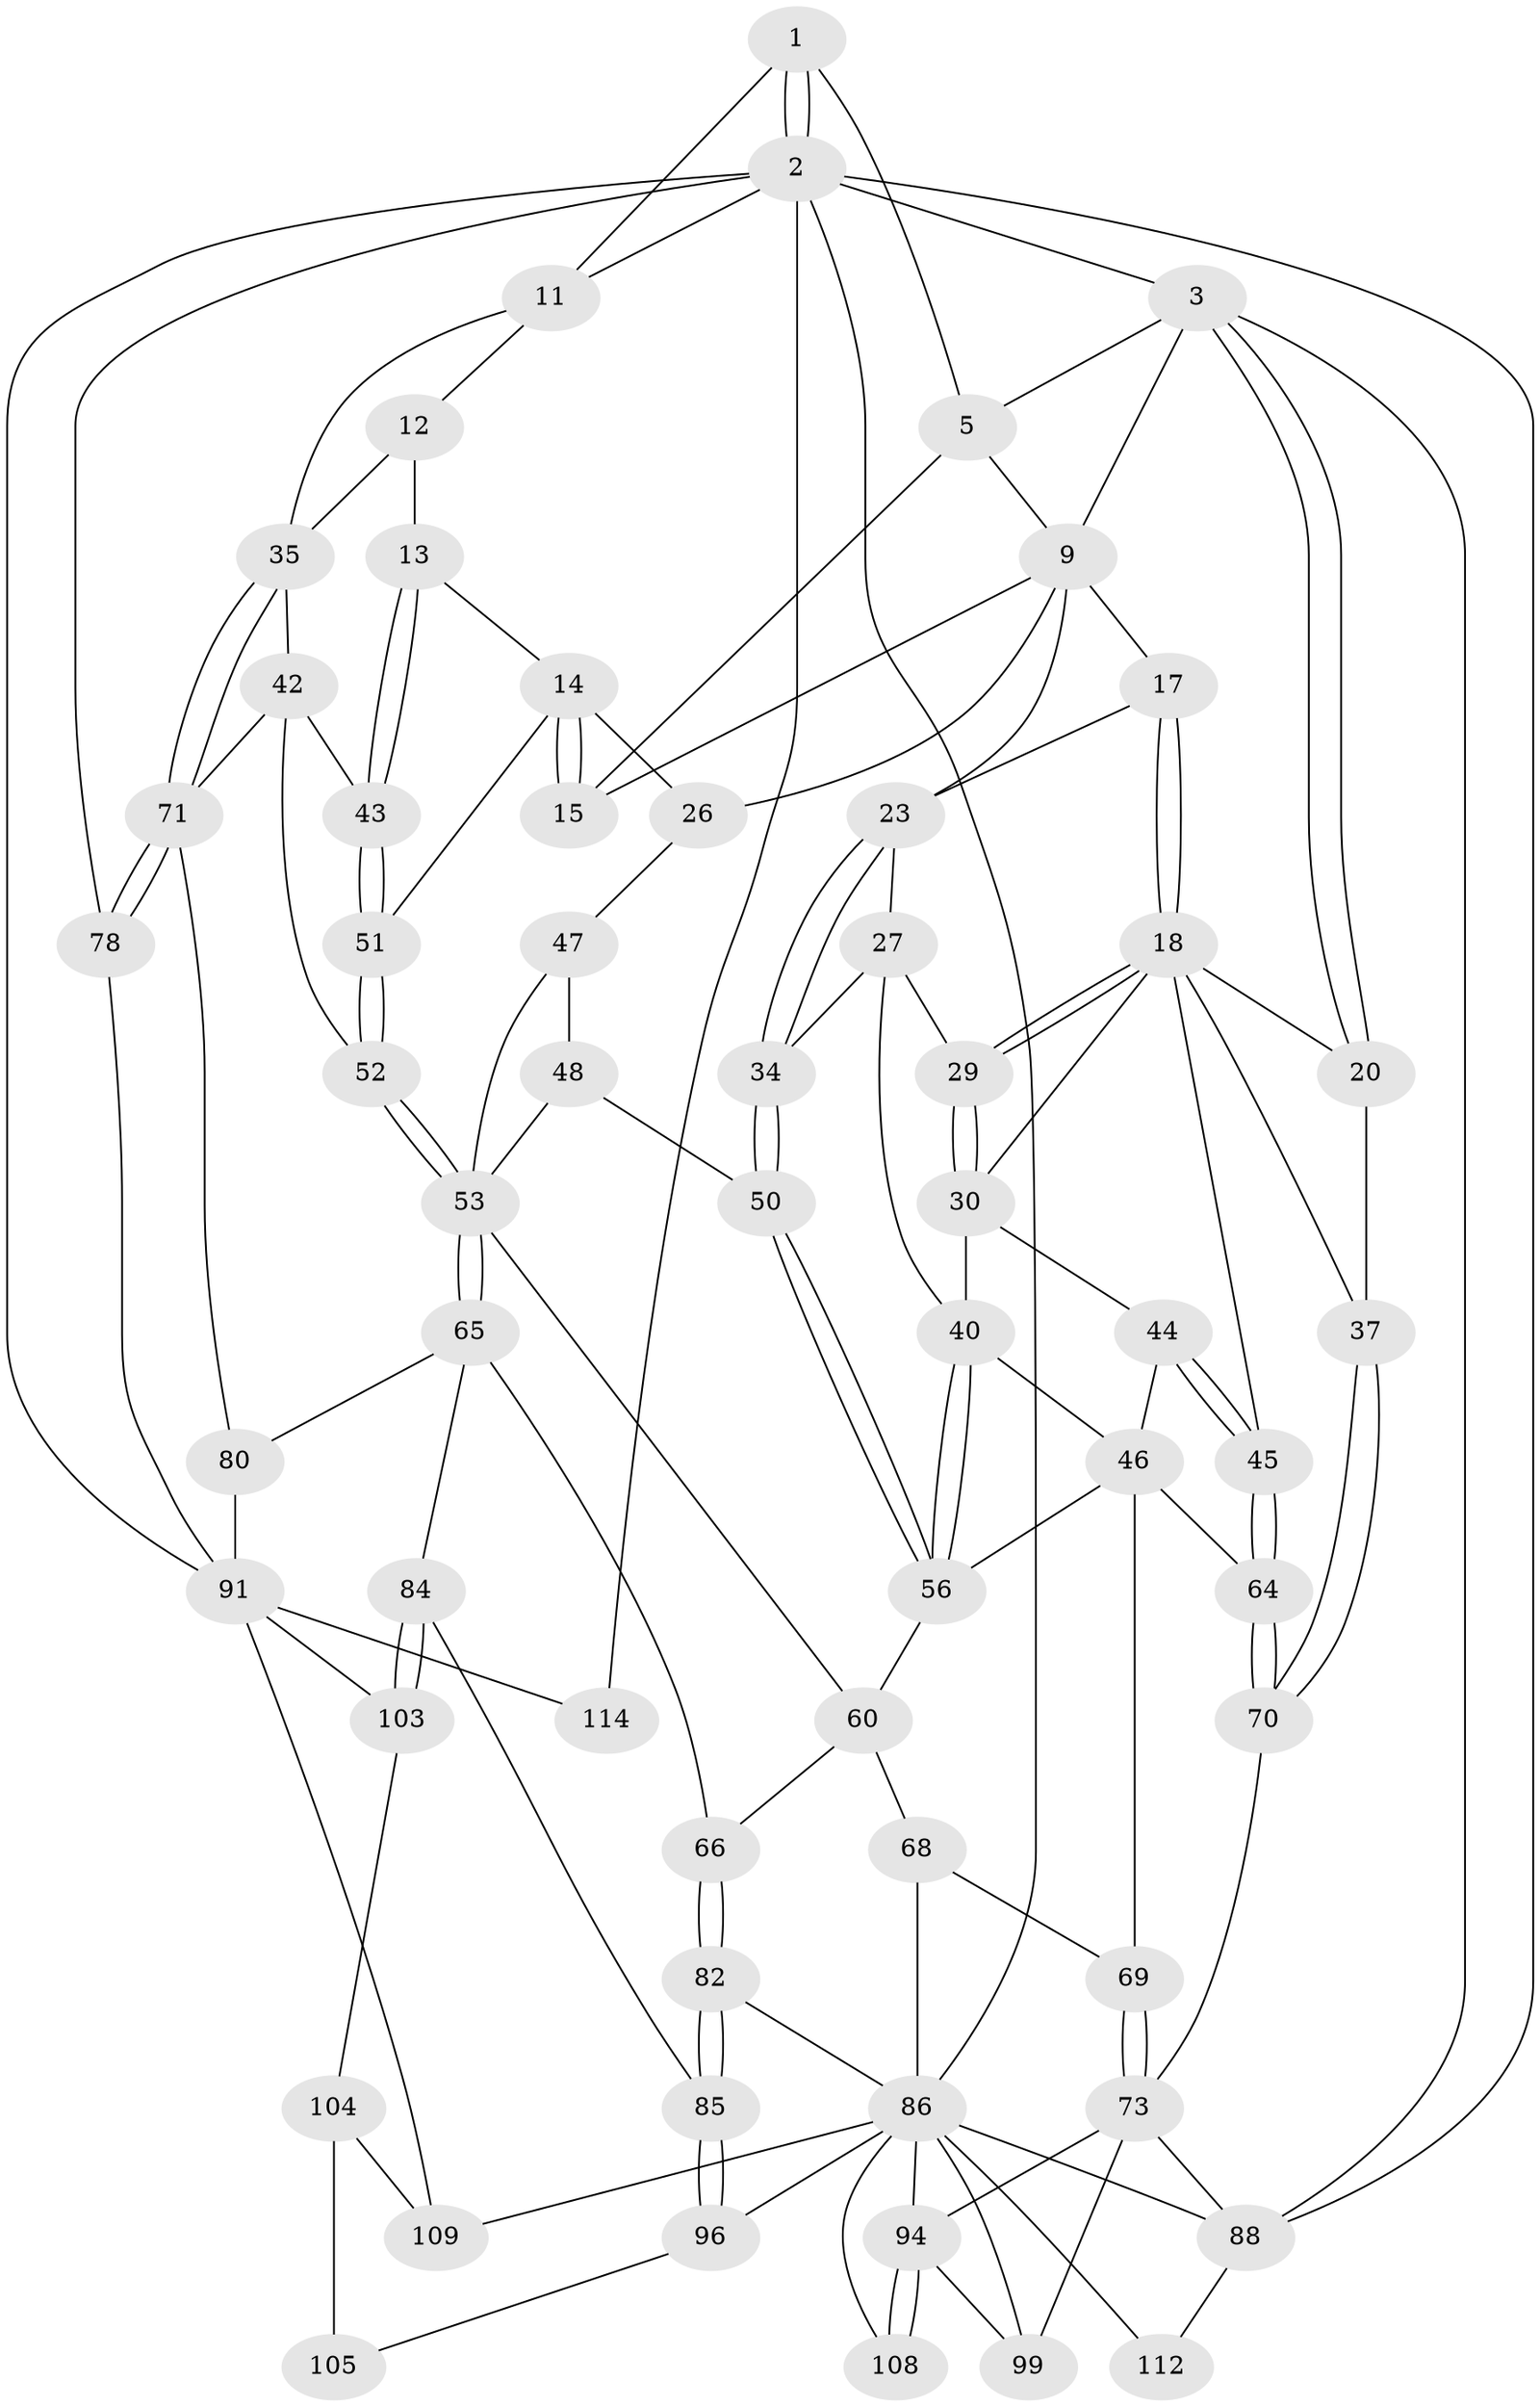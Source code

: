 // original degree distribution, {3: 0.01639344262295082, 6: 0.21311475409836064, 5: 0.5409836065573771, 4: 0.22950819672131148}
// Generated by graph-tools (version 1.1) at 2025/28/03/15/25 16:28:03]
// undirected, 61 vertices, 139 edges
graph export_dot {
graph [start="1"]
  node [color=gray90,style=filled];
  1 [pos="+0.8006155315963243+0",super="+6"];
  2 [pos="+1+0",super="+76"];
  3 [pos="+0+0",super="+4"];
  5 [pos="+0.47074804172660667+0",super="+7"];
  9 [pos="+0.3853505310178969+0.09294225179146942",super="+10+21"];
  11 [pos="+0.7366782438727832+0.12859437380017844",super="+16"];
  12 [pos="+0.7348952160762144+0.16240568294291607"];
  13 [pos="+0.6848695556344898+0.2019126022207387"];
  14 [pos="+0.6385726345095831+0.2284244442812346",super="+25"];
  15 [pos="+0.5822366665767827+0.17848729833792673"];
  17 [pos="+0.16602656033239102+0.14967877527604023"];
  18 [pos="+0.14085622029315295+0.17016249161094787",super="+19"];
  20 [pos="+0+0.1817224106746844"];
  23 [pos="+0.3443104144264946+0.25739969805325036",super="+24"];
  26 [pos="+0.5178583044752179+0.30534157855666555"];
  27 [pos="+0.2149725629799829+0.2691252803754883",super="+28+33"];
  29 [pos="+0.14264418085775055+0.2867783103974411"];
  30 [pos="+0.12969040206983293+0.3087529785216188",super="+31"];
  34 [pos="+0.34100423676754704+0.31572047654717683"];
  35 [pos="+1+0.28575666945168304",super="+36"];
  37 [pos="+0+0.3939330494642701"];
  40 [pos="+0.19220107634130396+0.3734206630316775",super="+41"];
  42 [pos="+0.8819989463511615+0.3820614231724513",super="+62"];
  43 [pos="+0.8327072857656941+0.3823961164228202"];
  44 [pos="+0.08294486048477802+0.42047789040343037"];
  45 [pos="+0+0.3935596656081745"];
  46 [pos="+0.1245715457552771+0.4390597485463048",super="+58"];
  47 [pos="+0.4974556348323389+0.31831149545859916"];
  48 [pos="+0.4794366193749989+0.3275152393348038",super="+49"];
  50 [pos="+0.35821231666579656+0.34975418693376337"];
  51 [pos="+0.6536308663364889+0.42425487942307705"];
  52 [pos="+0.63293860932086+0.5001209545957115"];
  53 [pos="+0.6300007191356352+0.5028906867490022",super="+54"];
  56 [pos="+0.3088677333432697+0.4359479839886201",super="+57"];
  60 [pos="+0.3441993706294026+0.5757141798228587",super="+61"];
  64 [pos="+0.09860815860472719+0.5522894270830548"];
  65 [pos="+0.6226485085610196+0.528270777813532",super="+81"];
  66 [pos="+0.6082493677121967+0.5536114333036033",super="+67"];
  68 [pos="+0.31496213188542843+0.6019027375080351"];
  69 [pos="+0.17615071197931761+0.6392616840569816"];
  70 [pos="+0+0.5423926696258231"];
  71 [pos="+1+0.43782825386440244",super="+72"];
  73 [pos="+0.16285326261572336+0.6603707076507519",super="+74"];
  78 [pos="+1+0.5466905845306831",super="+90"];
  80 [pos="+0.7914323731995224+0.7242628074353116"];
  82 [pos="+0.5920651882789324+0.7026510725264555",super="+83"];
  84 [pos="+0.6204136785584706+0.7400706302010762"];
  85 [pos="+0.6104146423636707+0.7335152882632598"];
  86 [pos="+0.4048028090155211+0.7834652775217804",super="+97+87"];
  88 [pos="+0+1",super="+89"];
  91 [pos="+0.9206503734448691+0.7634961176101762",super="+92"];
  94 [pos="+0.27235353745993457+0.806291501067194",super="+95"];
  96 [pos="+0.4825927451000967+0.8496976578893582"];
  99 [pos="+0.046393494376896834+0.8591034872529714"];
  103 [pos="+0.6415118044831112+0.8230855219179459"];
  104 [pos="+0.6386158775636873+0.8259353420299471",super="+110"];
  105 [pos="+0.5282007836313402+0.8640849114321681"];
  108 [pos="+0.18817518635861064+0.8745094296221765"];
  109 [pos="+0.6328575341920125+1"];
  112 [pos="+0.32703442408248873+1"];
  114 [pos="+0.8558705729963134+0.8782967101317546"];
  1 -- 2;
  1 -- 2;
  1 -- 11;
  1 -- 5;
  2 -- 3;
  2 -- 11;
  2 -- 114 [weight=2];
  2 -- 91 [weight=2];
  2 -- 78;
  2 -- 88;
  2 -- 86;
  3 -- 20;
  3 -- 20;
  3 -- 9;
  3 -- 5;
  3 -- 88;
  5 -- 9;
  5 -- 15;
  9 -- 17;
  9 -- 26;
  9 -- 23;
  9 -- 15;
  11 -- 12;
  11 -- 35;
  12 -- 13;
  12 -- 35;
  13 -- 14;
  13 -- 43;
  13 -- 43;
  14 -- 15;
  14 -- 15;
  14 -- 26;
  14 -- 51;
  17 -- 18;
  17 -- 18;
  17 -- 23;
  18 -- 29;
  18 -- 29;
  18 -- 20;
  18 -- 37;
  18 -- 45;
  18 -- 30;
  20 -- 37;
  23 -- 34;
  23 -- 34;
  23 -- 27;
  26 -- 47;
  27 -- 29;
  27 -- 40;
  27 -- 34;
  29 -- 30;
  29 -- 30;
  30 -- 44;
  30 -- 40;
  34 -- 50;
  34 -- 50;
  35 -- 71;
  35 -- 71;
  35 -- 42;
  37 -- 70;
  37 -- 70;
  40 -- 56;
  40 -- 56;
  40 -- 46;
  42 -- 43;
  42 -- 52;
  42 -- 71;
  43 -- 51;
  43 -- 51;
  44 -- 45;
  44 -- 45;
  44 -- 46;
  45 -- 64;
  45 -- 64;
  46 -- 56;
  46 -- 64;
  46 -- 69;
  47 -- 48;
  47 -- 53;
  48 -- 50;
  48 -- 53 [weight=2];
  50 -- 56;
  50 -- 56;
  51 -- 52;
  51 -- 52;
  52 -- 53;
  52 -- 53;
  53 -- 65;
  53 -- 65;
  53 -- 60;
  56 -- 60;
  60 -- 68;
  60 -- 66;
  64 -- 70;
  64 -- 70;
  65 -- 66;
  65 -- 80;
  65 -- 84;
  66 -- 82 [weight=2];
  66 -- 82;
  68 -- 69;
  68 -- 86;
  69 -- 73;
  69 -- 73;
  70 -- 73;
  71 -- 78 [weight=2];
  71 -- 78;
  71 -- 80;
  73 -- 94;
  73 -- 88 [weight=2];
  73 -- 99;
  78 -- 91;
  80 -- 91;
  82 -- 85;
  82 -- 85;
  82 -- 86;
  84 -- 85;
  84 -- 103;
  84 -- 103;
  85 -- 96;
  85 -- 96;
  86 -- 96;
  86 -- 112 [weight=2];
  86 -- 109;
  86 -- 99;
  86 -- 88;
  86 -- 108;
  86 -- 94;
  88 -- 112;
  91 -- 114;
  91 -- 109;
  91 -- 103;
  94 -- 108 [weight=2];
  94 -- 108;
  94 -- 99;
  96 -- 105;
  103 -- 104;
  104 -- 105 [weight=2];
  104 -- 109;
}
